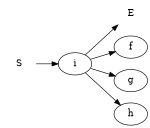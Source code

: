 digraph G {
  size="1";
  rankdir=LR;
  S[shape=none];
  E[shape=none];
  S -> i;
  i -> f;
  i -> g;
  i -> h;
  i -> E;
}
